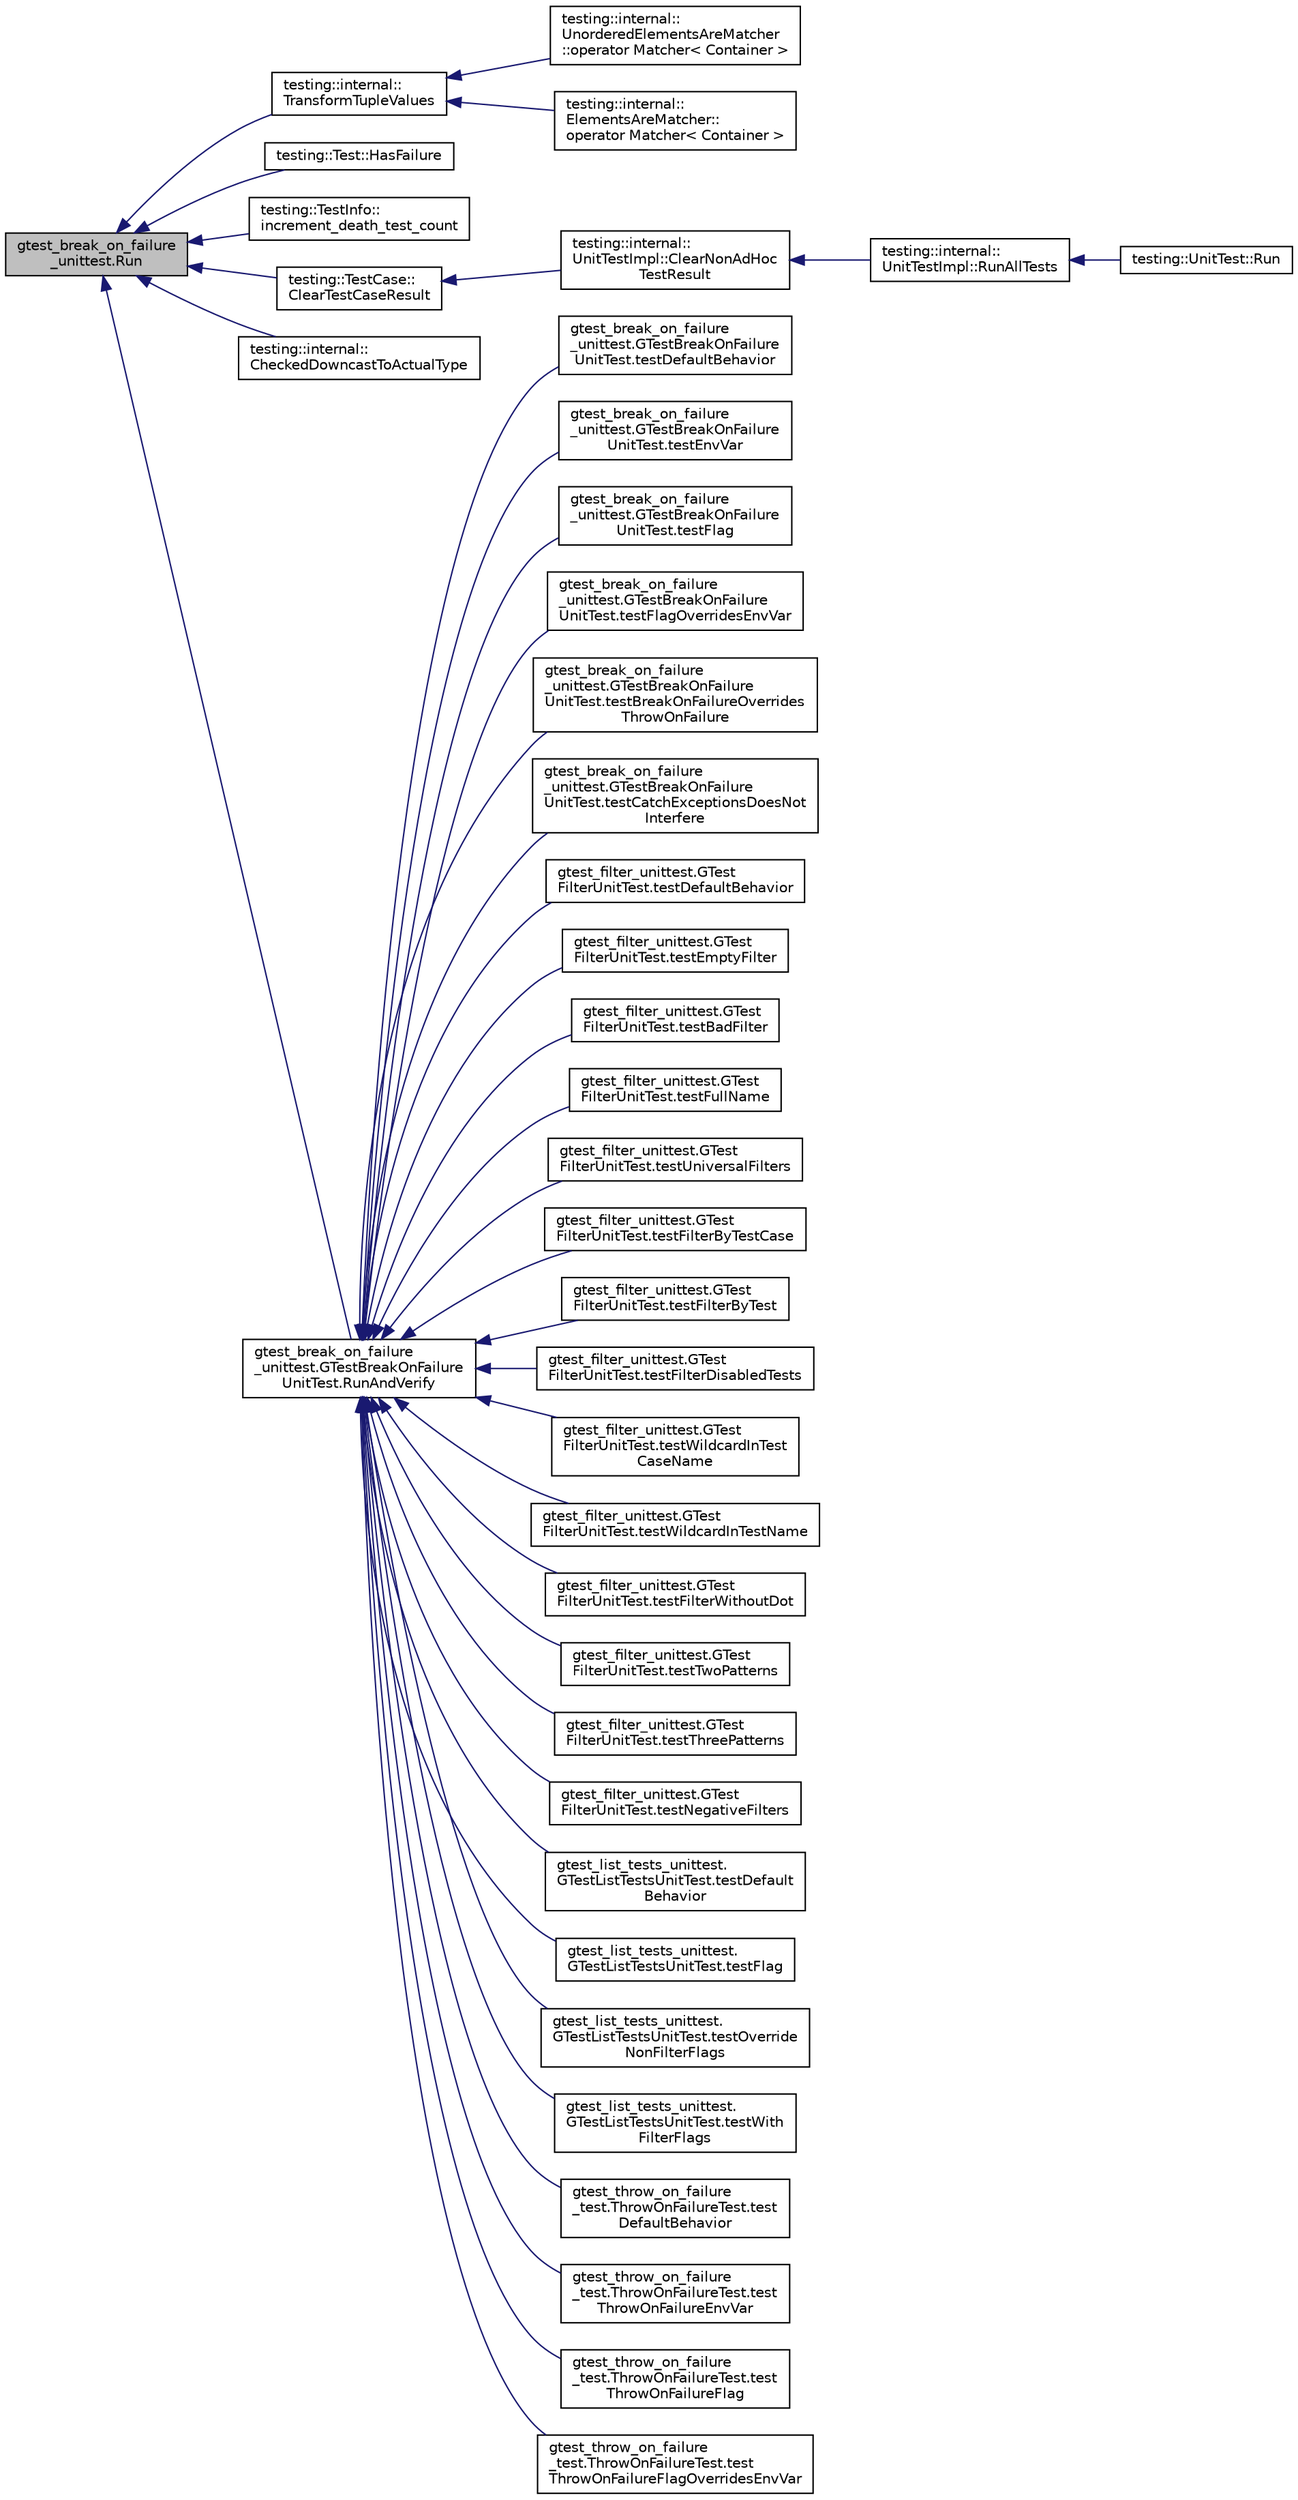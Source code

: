 digraph "gtest_break_on_failure_unittest.Run"
{
  edge [fontname="Helvetica",fontsize="10",labelfontname="Helvetica",labelfontsize="10"];
  node [fontname="Helvetica",fontsize="10",shape=record];
  rankdir="LR";
  Node1 [label="gtest_break_on_failure\l_unittest.Run",height=0.2,width=0.4,color="black", fillcolor="grey75", style="filled", fontcolor="black"];
  Node1 -> Node2 [dir="back",color="midnightblue",fontsize="10",style="solid",fontname="Helvetica"];
  Node2 [label="testing::internal::\lTransformTupleValues",height=0.2,width=0.4,color="black", fillcolor="white", style="filled",URL="$d0/da7/namespacetesting_1_1internal.html#a07ba091a64aa2ba95e41accc55dc8855"];
  Node2 -> Node3 [dir="back",color="midnightblue",fontsize="10",style="solid",fontname="Helvetica"];
  Node3 [label="testing::internal::\lUnorderedElementsAreMatcher\l::operator Matcher\< Container \>",height=0.2,width=0.4,color="black", fillcolor="white", style="filled",URL="$df/d0f/classtesting_1_1internal_1_1_unordered_elements_are_matcher.html#a5191cb321191985e257225b9a5df95f5"];
  Node2 -> Node4 [dir="back",color="midnightblue",fontsize="10",style="solid",fontname="Helvetica"];
  Node4 [label="testing::internal::\lElementsAreMatcher::\loperator Matcher\< Container \>",height=0.2,width=0.4,color="black", fillcolor="white", style="filled",URL="$d8/de6/classtesting_1_1internal_1_1_elements_are_matcher.html#a6e6eaf8918c5d581b4b62ece23559be9"];
  Node1 -> Node5 [dir="back",color="midnightblue",fontsize="10",style="solid",fontname="Helvetica"];
  Node5 [label="testing::Test::HasFailure",height=0.2,width=0.4,color="black", fillcolor="white", style="filled",URL="$df/d69/classtesting_1_1_test.html#a7a00be7dd0a6bfdc8d47a1b784623613"];
  Node1 -> Node6 [dir="back",color="midnightblue",fontsize="10",style="solid",fontname="Helvetica"];
  Node6 [label="testing::TestInfo::\lincrement_death_test_count",height=0.2,width=0.4,color="black", fillcolor="white", style="filled",URL="$d1/d79/classtesting_1_1_test_info.html#a70c9509202a6f95fbc26704ce13efb63"];
  Node1 -> Node7 [dir="back",color="midnightblue",fontsize="10",style="solid",fontname="Helvetica"];
  Node7 [label="testing::TestCase::\lClearTestCaseResult",height=0.2,width=0.4,color="black", fillcolor="white", style="filled",URL="$d0/dfa/classtesting_1_1_test_case.html#a1c05fe33863b79b1b1ed19e665a1cea7"];
  Node7 -> Node8 [dir="back",color="midnightblue",fontsize="10",style="solid",fontname="Helvetica"];
  Node8 [label="testing::internal::\lUnitTestImpl::ClearNonAdHoc\lTestResult",height=0.2,width=0.4,color="black", fillcolor="white", style="filled",URL="$d7/dda/classtesting_1_1internal_1_1_unit_test_impl.html#a96c2a5b23541ef01020c402644563ba1"];
  Node8 -> Node9 [dir="back",color="midnightblue",fontsize="10",style="solid",fontname="Helvetica"];
  Node9 [label="testing::internal::\lUnitTestImpl::RunAllTests",height=0.2,width=0.4,color="black", fillcolor="white", style="filled",URL="$d7/dda/classtesting_1_1internal_1_1_unit_test_impl.html#a1fb6be9971f4768c4136a05aa9e7e375"];
  Node9 -> Node10 [dir="back",color="midnightblue",fontsize="10",style="solid",fontname="Helvetica"];
  Node10 [label="testing::UnitTest::Run",height=0.2,width=0.4,color="black", fillcolor="white", style="filled",URL="$d7/d47/classtesting_1_1_unit_test.html#a2febc800536b44500565f4c423f359d3"];
  Node1 -> Node11 [dir="back",color="midnightblue",fontsize="10",style="solid",fontname="Helvetica"];
  Node11 [label="testing::internal::\lCheckedDowncastToActualType",height=0.2,width=0.4,color="black", fillcolor="white", style="filled",URL="$d0/da7/namespacetesting_1_1internal.html#abfe9bfb020d38aa4e0e12c001911b22b"];
  Node1 -> Node12 [dir="back",color="midnightblue",fontsize="10",style="solid",fontname="Helvetica"];
  Node12 [label="gtest_break_on_failure\l_unittest.GTestBreakOnFailure\lUnitTest.RunAndVerify",height=0.2,width=0.4,color="black", fillcolor="white", style="filled",URL="$d6/dd4/classgtest__break__on__failure__unittest_1_1_g_test_break_on_failure_unit_test.html#a0a66475873f545d88655b8bb14368f2e"];
  Node12 -> Node13 [dir="back",color="midnightblue",fontsize="10",style="solid",fontname="Helvetica"];
  Node13 [label="gtest_break_on_failure\l_unittest.GTestBreakOnFailure\lUnitTest.testDefaultBehavior",height=0.2,width=0.4,color="black", fillcolor="white", style="filled",URL="$d6/dd4/classgtest__break__on__failure__unittest_1_1_g_test_break_on_failure_unit_test.html#a8c21b7ecccc27268cb6c3d30b933b812"];
  Node12 -> Node14 [dir="back",color="midnightblue",fontsize="10",style="solid",fontname="Helvetica"];
  Node14 [label="gtest_break_on_failure\l_unittest.GTestBreakOnFailure\lUnitTest.testEnvVar",height=0.2,width=0.4,color="black", fillcolor="white", style="filled",URL="$d6/dd4/classgtest__break__on__failure__unittest_1_1_g_test_break_on_failure_unit_test.html#a2beae948940a4fd898c8183c3bb221da"];
  Node12 -> Node15 [dir="back",color="midnightblue",fontsize="10",style="solid",fontname="Helvetica"];
  Node15 [label="gtest_break_on_failure\l_unittest.GTestBreakOnFailure\lUnitTest.testFlag",height=0.2,width=0.4,color="black", fillcolor="white", style="filled",URL="$d6/dd4/classgtest__break__on__failure__unittest_1_1_g_test_break_on_failure_unit_test.html#af6018e5253c1107c5afaba3e2cb573fe"];
  Node12 -> Node16 [dir="back",color="midnightblue",fontsize="10",style="solid",fontname="Helvetica"];
  Node16 [label="gtest_break_on_failure\l_unittest.GTestBreakOnFailure\lUnitTest.testFlagOverridesEnvVar",height=0.2,width=0.4,color="black", fillcolor="white", style="filled",URL="$d6/dd4/classgtest__break__on__failure__unittest_1_1_g_test_break_on_failure_unit_test.html#a15836ddb27e51e9aaf2f8aad84f5cef7"];
  Node12 -> Node17 [dir="back",color="midnightblue",fontsize="10",style="solid",fontname="Helvetica"];
  Node17 [label="gtest_break_on_failure\l_unittest.GTestBreakOnFailure\lUnitTest.testBreakOnFailureOverrides\lThrowOnFailure",height=0.2,width=0.4,color="black", fillcolor="white", style="filled",URL="$d6/dd4/classgtest__break__on__failure__unittest_1_1_g_test_break_on_failure_unit_test.html#a3c5855e045236a309a5bff73ee6b503e"];
  Node12 -> Node18 [dir="back",color="midnightblue",fontsize="10",style="solid",fontname="Helvetica"];
  Node18 [label="gtest_break_on_failure\l_unittest.GTestBreakOnFailure\lUnitTest.testCatchExceptionsDoesNot\lInterfere",height=0.2,width=0.4,color="black", fillcolor="white", style="filled",URL="$d6/dd4/classgtest__break__on__failure__unittest_1_1_g_test_break_on_failure_unit_test.html#a70cc7732ac68ffe587657a3a5309aa4a"];
  Node12 -> Node19 [dir="back",color="midnightblue",fontsize="10",style="solid",fontname="Helvetica"];
  Node19 [label="gtest_filter_unittest.GTest\lFilterUnitTest.testDefaultBehavior",height=0.2,width=0.4,color="black", fillcolor="white", style="filled",URL="$d8/d2d/classgtest__filter__unittest_1_1_g_test_filter_unit_test.html#adef3a9b539c73bda785a631a5aac424f"];
  Node12 -> Node20 [dir="back",color="midnightblue",fontsize="10",style="solid",fontname="Helvetica"];
  Node20 [label="gtest_filter_unittest.GTest\lFilterUnitTest.testEmptyFilter",height=0.2,width=0.4,color="black", fillcolor="white", style="filled",URL="$d8/d2d/classgtest__filter__unittest_1_1_g_test_filter_unit_test.html#afce65847b463ec5bca4458e9348d9a9f"];
  Node12 -> Node21 [dir="back",color="midnightblue",fontsize="10",style="solid",fontname="Helvetica"];
  Node21 [label="gtest_filter_unittest.GTest\lFilterUnitTest.testBadFilter",height=0.2,width=0.4,color="black", fillcolor="white", style="filled",URL="$d8/d2d/classgtest__filter__unittest_1_1_g_test_filter_unit_test.html#a2456062c177350a53244aea030aaf617"];
  Node12 -> Node22 [dir="back",color="midnightblue",fontsize="10",style="solid",fontname="Helvetica"];
  Node22 [label="gtest_filter_unittest.GTest\lFilterUnitTest.testFullName",height=0.2,width=0.4,color="black", fillcolor="white", style="filled",URL="$d8/d2d/classgtest__filter__unittest_1_1_g_test_filter_unit_test.html#a336d9203e26493bae11fbb514af38a6b"];
  Node12 -> Node23 [dir="back",color="midnightblue",fontsize="10",style="solid",fontname="Helvetica"];
  Node23 [label="gtest_filter_unittest.GTest\lFilterUnitTest.testUniversalFilters",height=0.2,width=0.4,color="black", fillcolor="white", style="filled",URL="$d8/d2d/classgtest__filter__unittest_1_1_g_test_filter_unit_test.html#ae9da48a79483e22e3f986e57de0dee37"];
  Node12 -> Node24 [dir="back",color="midnightblue",fontsize="10",style="solid",fontname="Helvetica"];
  Node24 [label="gtest_filter_unittest.GTest\lFilterUnitTest.testFilterByTestCase",height=0.2,width=0.4,color="black", fillcolor="white", style="filled",URL="$d8/d2d/classgtest__filter__unittest_1_1_g_test_filter_unit_test.html#ac59206c94324afdc09adbe5853856174"];
  Node12 -> Node25 [dir="back",color="midnightblue",fontsize="10",style="solid",fontname="Helvetica"];
  Node25 [label="gtest_filter_unittest.GTest\lFilterUnitTest.testFilterByTest",height=0.2,width=0.4,color="black", fillcolor="white", style="filled",URL="$d8/d2d/classgtest__filter__unittest_1_1_g_test_filter_unit_test.html#aaea691324a6c0765403b26a895702a63"];
  Node12 -> Node26 [dir="back",color="midnightblue",fontsize="10",style="solid",fontname="Helvetica"];
  Node26 [label="gtest_filter_unittest.GTest\lFilterUnitTest.testFilterDisabledTests",height=0.2,width=0.4,color="black", fillcolor="white", style="filled",URL="$d8/d2d/classgtest__filter__unittest_1_1_g_test_filter_unit_test.html#a6d962adae2ee2697b3b92e84b60a795a"];
  Node12 -> Node27 [dir="back",color="midnightblue",fontsize="10",style="solid",fontname="Helvetica"];
  Node27 [label="gtest_filter_unittest.GTest\lFilterUnitTest.testWildcardInTest\lCaseName",height=0.2,width=0.4,color="black", fillcolor="white", style="filled",URL="$d8/d2d/classgtest__filter__unittest_1_1_g_test_filter_unit_test.html#af855132606c1fa02fb765e8619108114"];
  Node12 -> Node28 [dir="back",color="midnightblue",fontsize="10",style="solid",fontname="Helvetica"];
  Node28 [label="gtest_filter_unittest.GTest\lFilterUnitTest.testWildcardInTestName",height=0.2,width=0.4,color="black", fillcolor="white", style="filled",URL="$d8/d2d/classgtest__filter__unittest_1_1_g_test_filter_unit_test.html#a9b1e6b35e158d7c6d11b8f4d2cb600cb"];
  Node12 -> Node29 [dir="back",color="midnightblue",fontsize="10",style="solid",fontname="Helvetica"];
  Node29 [label="gtest_filter_unittest.GTest\lFilterUnitTest.testFilterWithoutDot",height=0.2,width=0.4,color="black", fillcolor="white", style="filled",URL="$d8/d2d/classgtest__filter__unittest_1_1_g_test_filter_unit_test.html#a874aea28690300d8c0dc0910304f7ab2"];
  Node12 -> Node30 [dir="back",color="midnightblue",fontsize="10",style="solid",fontname="Helvetica"];
  Node30 [label="gtest_filter_unittest.GTest\lFilterUnitTest.testTwoPatterns",height=0.2,width=0.4,color="black", fillcolor="white", style="filled",URL="$d8/d2d/classgtest__filter__unittest_1_1_g_test_filter_unit_test.html#a2563885e647205586b135c5ead55e6ab"];
  Node12 -> Node31 [dir="back",color="midnightblue",fontsize="10",style="solid",fontname="Helvetica"];
  Node31 [label="gtest_filter_unittest.GTest\lFilterUnitTest.testThreePatterns",height=0.2,width=0.4,color="black", fillcolor="white", style="filled",URL="$d8/d2d/classgtest__filter__unittest_1_1_g_test_filter_unit_test.html#af4858e153245f0974632fd36dc1dd804"];
  Node12 -> Node32 [dir="back",color="midnightblue",fontsize="10",style="solid",fontname="Helvetica"];
  Node32 [label="gtest_filter_unittest.GTest\lFilterUnitTest.testNegativeFilters",height=0.2,width=0.4,color="black", fillcolor="white", style="filled",URL="$d8/d2d/classgtest__filter__unittest_1_1_g_test_filter_unit_test.html#aff878809d524797f62e2fe38bbfcc8da"];
  Node12 -> Node33 [dir="back",color="midnightblue",fontsize="10",style="solid",fontname="Helvetica"];
  Node33 [label="gtest_list_tests_unittest.\lGTestListTestsUnitTest.testDefault\lBehavior",height=0.2,width=0.4,color="black", fillcolor="white", style="filled",URL="$db/dc0/classgtest__list__tests__unittest_1_1_g_test_list_tests_unit_test.html#a4168d086b7ec31f86ab548b6fd79b27e"];
  Node12 -> Node34 [dir="back",color="midnightblue",fontsize="10",style="solid",fontname="Helvetica"];
  Node34 [label="gtest_list_tests_unittest.\lGTestListTestsUnitTest.testFlag",height=0.2,width=0.4,color="black", fillcolor="white", style="filled",URL="$db/dc0/classgtest__list__tests__unittest_1_1_g_test_list_tests_unit_test.html#a6d3e8738bd4b7494867cac464d342944"];
  Node12 -> Node35 [dir="back",color="midnightblue",fontsize="10",style="solid",fontname="Helvetica"];
  Node35 [label="gtest_list_tests_unittest.\lGTestListTestsUnitTest.testOverride\lNonFilterFlags",height=0.2,width=0.4,color="black", fillcolor="white", style="filled",URL="$db/dc0/classgtest__list__tests__unittest_1_1_g_test_list_tests_unit_test.html#ae1ccba3f21c8e25968834607f7db2b10"];
  Node12 -> Node36 [dir="back",color="midnightblue",fontsize="10",style="solid",fontname="Helvetica"];
  Node36 [label="gtest_list_tests_unittest.\lGTestListTestsUnitTest.testWith\lFilterFlags",height=0.2,width=0.4,color="black", fillcolor="white", style="filled",URL="$db/dc0/classgtest__list__tests__unittest_1_1_g_test_list_tests_unit_test.html#ac5bef6c9fb78b8eef84427de811fd70f"];
  Node12 -> Node37 [dir="back",color="midnightblue",fontsize="10",style="solid",fontname="Helvetica"];
  Node37 [label="gtest_throw_on_failure\l_test.ThrowOnFailureTest.test\lDefaultBehavior",height=0.2,width=0.4,color="black", fillcolor="white", style="filled",URL="$d7/d79/classgtest__throw__on__failure__test_1_1_throw_on_failure_test.html#a596d5e2dbeb51751a6fb6d3852fdd54a"];
  Node12 -> Node38 [dir="back",color="midnightblue",fontsize="10",style="solid",fontname="Helvetica"];
  Node38 [label="gtest_throw_on_failure\l_test.ThrowOnFailureTest.test\lThrowOnFailureEnvVar",height=0.2,width=0.4,color="black", fillcolor="white", style="filled",URL="$d7/d79/classgtest__throw__on__failure__test_1_1_throw_on_failure_test.html#af1cecdf19bf8ff7261e9f832c4d1b3ad"];
  Node12 -> Node39 [dir="back",color="midnightblue",fontsize="10",style="solid",fontname="Helvetica"];
  Node39 [label="gtest_throw_on_failure\l_test.ThrowOnFailureTest.test\lThrowOnFailureFlag",height=0.2,width=0.4,color="black", fillcolor="white", style="filled",URL="$d7/d79/classgtest__throw__on__failure__test_1_1_throw_on_failure_test.html#ae1383974161c2d1dc8b5e74ebc12db38"];
  Node12 -> Node40 [dir="back",color="midnightblue",fontsize="10",style="solid",fontname="Helvetica"];
  Node40 [label="gtest_throw_on_failure\l_test.ThrowOnFailureTest.test\lThrowOnFailureFlagOverridesEnvVar",height=0.2,width=0.4,color="black", fillcolor="white", style="filled",URL="$d7/d79/classgtest__throw__on__failure__test_1_1_throw_on_failure_test.html#ab63f8f491aeaaa04ba3fc7ae3bca6de8"];
}
